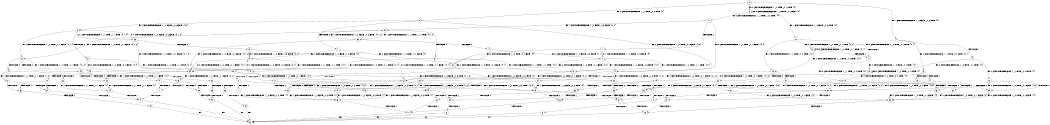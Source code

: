 digraph BCG {
size = "7, 10.5";
center = TRUE;
node [shape = circle];
0 [peripheries = 2];
0 -> 1 [label = "EX !1 !ATOMIC_EXCH_BRANCH (1, +0, FALSE, +0, 3, TRUE) !{0}"];
0 -> 2 [label = "EX !2 !ATOMIC_EXCH_BRANCH (1, +1, TRUE, +0, 2, TRUE) !{0}"];
0 -> 3 [label = "EX !0 !ATOMIC_EXCH_BRANCH (1, +0, TRUE, +0, 1, TRUE) !{0}"];
1 -> 4 [label = "TERMINATE !1"];
1 -> 5 [label = "EX !2 !ATOMIC_EXCH_BRANCH (1, +1, TRUE, +0, 2, TRUE) !{0, 1}"];
1 -> 6 [label = "EX !0 !ATOMIC_EXCH_BRANCH (1, +0, TRUE, +0, 1, TRUE) !{0, 1}"];
2 -> 7 [label = "TERMINATE !2"];
2 -> 8 [label = "EX !1 !ATOMIC_EXCH_BRANCH (1, +0, FALSE, +0, 3, FALSE) !{0, 2}"];
2 -> 9 [label = "EX !0 !ATOMIC_EXCH_BRANCH (1, +0, TRUE, +0, 1, FALSE) !{0, 2}"];
3 -> 10 [label = "EX !1 !ATOMIC_EXCH_BRANCH (1, +0, FALSE, +0, 3, TRUE) !{0}"];
3 -> 11 [label = "EX !2 !ATOMIC_EXCH_BRANCH (1, +1, TRUE, +0, 2, TRUE) !{0}"];
3 -> 3 [label = "EX !0 !ATOMIC_EXCH_BRANCH (1, +0, TRUE, +0, 1, TRUE) !{0}"];
4 -> 12 [label = "EX !2 !ATOMIC_EXCH_BRANCH (1, +1, TRUE, +0, 2, TRUE) !{0}"];
4 -> 13 [label = "EX !0 !ATOMIC_EXCH_BRANCH (1, +0, TRUE, +0, 1, TRUE) !{0}"];
5 -> 14 [label = "TERMINATE !1"];
5 -> 15 [label = "TERMINATE !2"];
5 -> 16 [label = "EX !0 !ATOMIC_EXCH_BRANCH (1, +0, TRUE, +0, 1, FALSE) !{0, 1, 2}"];
6 -> 17 [label = "TERMINATE !1"];
6 -> 18 [label = "EX !2 !ATOMIC_EXCH_BRANCH (1, +1, TRUE, +0, 2, TRUE) !{0, 1}"];
6 -> 6 [label = "EX !0 !ATOMIC_EXCH_BRANCH (1, +0, TRUE, +0, 1, TRUE) !{0, 1}"];
7 -> 19 [label = "EX !1 !ATOMIC_EXCH_BRANCH (1, +0, FALSE, +0, 3, FALSE) !{0}"];
7 -> 20 [label = "EX !0 !ATOMIC_EXCH_BRANCH (1, +0, TRUE, +0, 1, FALSE) !{0}"];
8 -> 21 [label = "TERMINATE !2"];
8 -> 22 [label = "EX !0 !ATOMIC_EXCH_BRANCH (1, +0, TRUE, +0, 1, FALSE) !{0, 1, 2}"];
8 -> 23 [label = "EX !1 !ATOMIC_EXCH_BRANCH (1, +1, TRUE, +1, 1, TRUE) !{0, 1, 2}"];
9 -> 24 [label = "TERMINATE !2"];
9 -> 25 [label = "TERMINATE !0"];
9 -> 26 [label = "EX !1 !ATOMIC_EXCH_BRANCH (1, +0, FALSE, +0, 3, TRUE) !{0, 2}"];
10 -> 17 [label = "TERMINATE !1"];
10 -> 18 [label = "EX !2 !ATOMIC_EXCH_BRANCH (1, +1, TRUE, +0, 2, TRUE) !{0, 1}"];
10 -> 6 [label = "EX !0 !ATOMIC_EXCH_BRANCH (1, +0, TRUE, +0, 1, TRUE) !{0, 1}"];
11 -> 27 [label = "TERMINATE !2"];
11 -> 28 [label = "EX !1 !ATOMIC_EXCH_BRANCH (1, +0, FALSE, +0, 3, FALSE) !{0, 2}"];
11 -> 9 [label = "EX !0 !ATOMIC_EXCH_BRANCH (1, +0, TRUE, +0, 1, FALSE) !{0, 2}"];
12 -> 29 [label = "TERMINATE !2"];
12 -> 30 [label = "EX !0 !ATOMIC_EXCH_BRANCH (1, +0, TRUE, +0, 1, FALSE) !{0, 2}"];
13 -> 31 [label = "EX !2 !ATOMIC_EXCH_BRANCH (1, +1, TRUE, +0, 2, TRUE) !{0}"];
13 -> 13 [label = "EX !0 !ATOMIC_EXCH_BRANCH (1, +0, TRUE, +0, 1, TRUE) !{0}"];
14 -> 29 [label = "TERMINATE !2"];
14 -> 30 [label = "EX !0 !ATOMIC_EXCH_BRANCH (1, +0, TRUE, +0, 1, FALSE) !{0, 2}"];
15 -> 32 [label = "TERMINATE !1"];
15 -> 33 [label = "EX !0 !ATOMIC_EXCH_BRANCH (1, +0, TRUE, +0, 1, FALSE) !{0, 1}"];
16 -> 34 [label = "TERMINATE !1"];
16 -> 35 [label = "TERMINATE !2"];
16 -> 36 [label = "TERMINATE !0"];
17 -> 31 [label = "EX !2 !ATOMIC_EXCH_BRANCH (1, +1, TRUE, +0, 2, TRUE) !{0}"];
17 -> 13 [label = "EX !0 !ATOMIC_EXCH_BRANCH (1, +0, TRUE, +0, 1, TRUE) !{0}"];
18 -> 37 [label = "TERMINATE !1"];
18 -> 38 [label = "TERMINATE !2"];
18 -> 16 [label = "EX !0 !ATOMIC_EXCH_BRANCH (1, +0, TRUE, +0, 1, FALSE) !{0, 1, 2}"];
19 -> 39 [label = "EX !0 !ATOMIC_EXCH_BRANCH (1, +0, TRUE, +0, 1, FALSE) !{0, 1}"];
19 -> 40 [label = "EX !1 !ATOMIC_EXCH_BRANCH (1, +1, TRUE, +1, 1, TRUE) !{0, 1}"];
20 -> 41 [label = "TERMINATE !0"];
20 -> 42 [label = "EX !1 !ATOMIC_EXCH_BRANCH (1, +0, FALSE, +0, 3, TRUE) !{0}"];
21 -> 39 [label = "EX !0 !ATOMIC_EXCH_BRANCH (1, +0, TRUE, +0, 1, FALSE) !{0, 1}"];
21 -> 40 [label = "EX !1 !ATOMIC_EXCH_BRANCH (1, +1, TRUE, +1, 1, TRUE) !{0, 1}"];
22 -> 43 [label = "TERMINATE !2"];
22 -> 44 [label = "TERMINATE !0"];
22 -> 45 [label = "EX !1 !ATOMIC_EXCH_BRANCH (1, +1, TRUE, +1, 1, FALSE) !{0, 1, 2}"];
23 -> 46 [label = "TERMINATE !2"];
23 -> 47 [label = "EX !0 !ATOMIC_EXCH_BRANCH (1, +0, TRUE, +0, 1, FALSE) !{0, 1, 2}"];
23 -> 8 [label = "EX !1 !ATOMIC_EXCH_BRANCH (1, +0, FALSE, +0, 3, FALSE) !{0, 1, 2}"];
24 -> 41 [label = "TERMINATE !0"];
24 -> 42 [label = "EX !1 !ATOMIC_EXCH_BRANCH (1, +0, FALSE, +0, 3, TRUE) !{0}"];
25 -> 48 [label = "TERMINATE !2"];
25 -> 49 [label = "EX !1 !ATOMIC_EXCH_BRANCH (1, +0, FALSE, +0, 3, TRUE) !{1, 2}"];
26 -> 34 [label = "TERMINATE !1"];
26 -> 35 [label = "TERMINATE !2"];
26 -> 36 [label = "TERMINATE !0"];
27 -> 50 [label = "EX !1 !ATOMIC_EXCH_BRANCH (1, +0, FALSE, +0, 3, FALSE) !{0}"];
27 -> 20 [label = "EX !0 !ATOMIC_EXCH_BRANCH (1, +0, TRUE, +0, 1, FALSE) !{0}"];
28 -> 51 [label = "TERMINATE !2"];
28 -> 52 [label = "EX !1 !ATOMIC_EXCH_BRANCH (1, +1, TRUE, +1, 1, TRUE) !{0, 1, 2}"];
28 -> 22 [label = "EX !0 !ATOMIC_EXCH_BRANCH (1, +0, TRUE, +0, 1, FALSE) !{0, 1, 2}"];
29 -> 53 [label = "EX !0 !ATOMIC_EXCH_BRANCH (1, +0, TRUE, +0, 1, FALSE) !{0}"];
30 -> 54 [label = "TERMINATE !2"];
30 -> 55 [label = "TERMINATE !0"];
31 -> 56 [label = "TERMINATE !2"];
31 -> 30 [label = "EX !0 !ATOMIC_EXCH_BRANCH (1, +0, TRUE, +0, 1, FALSE) !{0, 2}"];
32 -> 53 [label = "EX !0 !ATOMIC_EXCH_BRANCH (1, +0, TRUE, +0, 1, FALSE) !{0}"];
33 -> 57 [label = "TERMINATE !1"];
33 -> 58 [label = "TERMINATE !0"];
34 -> 54 [label = "TERMINATE !2"];
34 -> 55 [label = "TERMINATE !0"];
35 -> 57 [label = "TERMINATE !1"];
35 -> 58 [label = "TERMINATE !0"];
36 -> 59 [label = "TERMINATE !1"];
36 -> 60 [label = "TERMINATE !2"];
37 -> 56 [label = "TERMINATE !2"];
37 -> 30 [label = "EX !0 !ATOMIC_EXCH_BRANCH (1, +0, TRUE, +0, 1, FALSE) !{0, 2}"];
38 -> 61 [label = "TERMINATE !1"];
38 -> 33 [label = "EX !0 !ATOMIC_EXCH_BRANCH (1, +0, TRUE, +0, 1, FALSE) !{0, 1}"];
39 -> 62 [label = "TERMINATE !0"];
39 -> 63 [label = "EX !1 !ATOMIC_EXCH_BRANCH (1, +1, TRUE, +1, 1, FALSE) !{0, 1}"];
40 -> 64 [label = "EX !0 !ATOMIC_EXCH_BRANCH (1, +0, TRUE, +0, 1, FALSE) !{0, 1}"];
40 -> 19 [label = "EX !1 !ATOMIC_EXCH_BRANCH (1, +0, FALSE, +0, 3, FALSE) !{0, 1}"];
41 -> 65 [label = "EX !1 !ATOMIC_EXCH_BRANCH (1, +0, FALSE, +0, 3, TRUE) !{1}"];
42 -> 57 [label = "TERMINATE !1"];
42 -> 58 [label = "TERMINATE !0"];
43 -> 62 [label = "TERMINATE !0"];
43 -> 63 [label = "EX !1 !ATOMIC_EXCH_BRANCH (1, +1, TRUE, +1, 1, FALSE) !{0, 1}"];
44 -> 66 [label = "TERMINATE !2"];
44 -> 67 [label = "EX !1 !ATOMIC_EXCH_BRANCH (1, +1, TRUE, +1, 1, FALSE) !{1, 2}"];
45 -> 68 [label = "TERMINATE !1"];
45 -> 69 [label = "TERMINATE !2"];
45 -> 70 [label = "TERMINATE !0"];
46 -> 64 [label = "EX !0 !ATOMIC_EXCH_BRANCH (1, +0, TRUE, +0, 1, FALSE) !{0, 1}"];
46 -> 19 [label = "EX !1 !ATOMIC_EXCH_BRANCH (1, +0, FALSE, +0, 3, FALSE) !{0, 1}"];
47 -> 71 [label = "TERMINATE !2"];
47 -> 72 [label = "TERMINATE !0"];
47 -> 26 [label = "EX !1 !ATOMIC_EXCH_BRANCH (1, +0, FALSE, +0, 3, TRUE) !{0, 1, 2}"];
48 -> 65 [label = "EX !1 !ATOMIC_EXCH_BRANCH (1, +0, FALSE, +0, 3, TRUE) !{1}"];
49 -> 59 [label = "TERMINATE !1"];
49 -> 60 [label = "TERMINATE !2"];
50 -> 73 [label = "EX !1 !ATOMIC_EXCH_BRANCH (1, +1, TRUE, +1, 1, TRUE) !{0, 1}"];
50 -> 39 [label = "EX !0 !ATOMIC_EXCH_BRANCH (1, +0, TRUE, +0, 1, FALSE) !{0, 1}"];
51 -> 73 [label = "EX !1 !ATOMIC_EXCH_BRANCH (1, +1, TRUE, +1, 1, TRUE) !{0, 1}"];
51 -> 39 [label = "EX !0 !ATOMIC_EXCH_BRANCH (1, +0, TRUE, +0, 1, FALSE) !{0, 1}"];
52 -> 74 [label = "TERMINATE !2"];
52 -> 28 [label = "EX !1 !ATOMIC_EXCH_BRANCH (1, +0, FALSE, +0, 3, FALSE) !{0, 1, 2}"];
52 -> 47 [label = "EX !0 !ATOMIC_EXCH_BRANCH (1, +0, TRUE, +0, 1, FALSE) !{0, 1, 2}"];
53 -> 75 [label = "TERMINATE !0"];
54 -> 75 [label = "TERMINATE !0"];
55 -> 76 [label = "TERMINATE !2"];
56 -> 53 [label = "EX !0 !ATOMIC_EXCH_BRANCH (1, +0, TRUE, +0, 1, FALSE) !{0}"];
57 -> 75 [label = "TERMINATE !0"];
58 -> 77 [label = "TERMINATE !1"];
59 -> 78 [label = "TERMINATE !2"];
60 -> 77 [label = "TERMINATE !1"];
61 -> 53 [label = "EX !0 !ATOMIC_EXCH_BRANCH (1, +0, TRUE, +0, 1, FALSE) !{0}"];
62 -> 79 [label = "EX !1 !ATOMIC_EXCH_BRANCH (1, +1, TRUE, +1, 1, FALSE) !{1}"];
63 -> 80 [label = "TERMINATE !1"];
63 -> 81 [label = "TERMINATE !0"];
64 -> 82 [label = "TERMINATE !0"];
64 -> 42 [label = "EX !1 !ATOMIC_EXCH_BRANCH (1, +0, FALSE, +0, 3, TRUE) !{0, 1}"];
65 -> 77 [label = "TERMINATE !1"];
66 -> 79 [label = "EX !1 !ATOMIC_EXCH_BRANCH (1, +1, TRUE, +1, 1, FALSE) !{1}"];
67 -> 83 [label = "TERMINATE !1"];
67 -> 84 [label = "TERMINATE !2"];
68 -> 85 [label = "TERMINATE !2"];
68 -> 86 [label = "TERMINATE !0"];
69 -> 80 [label = "TERMINATE !1"];
69 -> 81 [label = "TERMINATE !0"];
70 -> 83 [label = "TERMINATE !1"];
70 -> 84 [label = "TERMINATE !2"];
71 -> 82 [label = "TERMINATE !0"];
71 -> 42 [label = "EX !1 !ATOMIC_EXCH_BRANCH (1, +0, FALSE, +0, 3, TRUE) !{0, 1}"];
72 -> 87 [label = "TERMINATE !2"];
72 -> 49 [label = "EX !1 !ATOMIC_EXCH_BRANCH (1, +0, FALSE, +0, 3, TRUE) !{1, 2}"];
73 -> 50 [label = "EX !1 !ATOMIC_EXCH_BRANCH (1, +0, FALSE, +0, 3, FALSE) !{0, 1}"];
73 -> 64 [label = "EX !0 !ATOMIC_EXCH_BRANCH (1, +0, TRUE, +0, 1, FALSE) !{0, 1}"];
74 -> 50 [label = "EX !1 !ATOMIC_EXCH_BRANCH (1, +0, FALSE, +0, 3, FALSE) !{0, 1}"];
74 -> 64 [label = "EX !0 !ATOMIC_EXCH_BRANCH (1, +0, TRUE, +0, 1, FALSE) !{0, 1}"];
75 -> 88 [label = "exit"];
76 -> 88 [label = "exit"];
77 -> 88 [label = "exit"];
78 -> 88 [label = "exit"];
79 -> 89 [label = "TERMINATE !1"];
80 -> 90 [label = "TERMINATE !0"];
81 -> 89 [label = "TERMINATE !1"];
82 -> 65 [label = "EX !1 !ATOMIC_EXCH_BRANCH (1, +0, FALSE, +0, 3, TRUE) !{1}"];
83 -> 91 [label = "TERMINATE !2"];
84 -> 89 [label = "TERMINATE !1"];
85 -> 90 [label = "TERMINATE !0"];
86 -> 92 [label = "TERMINATE !2"];
87 -> 65 [label = "EX !1 !ATOMIC_EXCH_BRANCH (1, +0, FALSE, +0, 3, TRUE) !{1}"];
89 -> 88 [label = "exit"];
90 -> 88 [label = "exit"];
91 -> 88 [label = "exit"];
92 -> 88 [label = "exit"];
}
